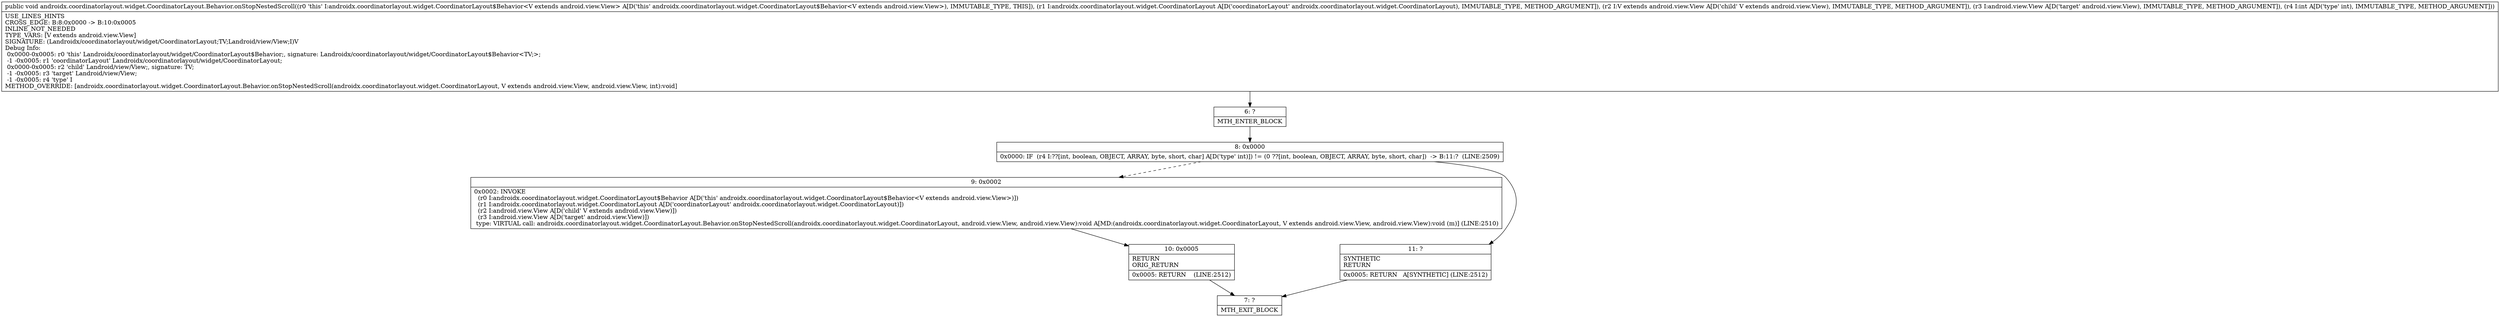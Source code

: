 digraph "CFG forandroidx.coordinatorlayout.widget.CoordinatorLayout.Behavior.onStopNestedScroll(Landroidx\/coordinatorlayout\/widget\/CoordinatorLayout;Landroid\/view\/View;Landroid\/view\/View;I)V" {
Node_6 [shape=record,label="{6\:\ ?|MTH_ENTER_BLOCK\l}"];
Node_8 [shape=record,label="{8\:\ 0x0000|0x0000: IF  (r4 I:??[int, boolean, OBJECT, ARRAY, byte, short, char] A[D('type' int)]) != (0 ??[int, boolean, OBJECT, ARRAY, byte, short, char])  \-\> B:11:?  (LINE:2509)\l}"];
Node_9 [shape=record,label="{9\:\ 0x0002|0x0002: INVOKE  \l  (r0 I:androidx.coordinatorlayout.widget.CoordinatorLayout$Behavior A[D('this' androidx.coordinatorlayout.widget.CoordinatorLayout$Behavior\<V extends android.view.View\>)])\l  (r1 I:androidx.coordinatorlayout.widget.CoordinatorLayout A[D('coordinatorLayout' androidx.coordinatorlayout.widget.CoordinatorLayout)])\l  (r2 I:android.view.View A[D('child' V extends android.view.View)])\l  (r3 I:android.view.View A[D('target' android.view.View)])\l type: VIRTUAL call: androidx.coordinatorlayout.widget.CoordinatorLayout.Behavior.onStopNestedScroll(androidx.coordinatorlayout.widget.CoordinatorLayout, android.view.View, android.view.View):void A[MD:(androidx.coordinatorlayout.widget.CoordinatorLayout, V extends android.view.View, android.view.View):void (m)] (LINE:2510)\l}"];
Node_10 [shape=record,label="{10\:\ 0x0005|RETURN\lORIG_RETURN\l|0x0005: RETURN    (LINE:2512)\l}"];
Node_7 [shape=record,label="{7\:\ ?|MTH_EXIT_BLOCK\l}"];
Node_11 [shape=record,label="{11\:\ ?|SYNTHETIC\lRETURN\l|0x0005: RETURN   A[SYNTHETIC] (LINE:2512)\l}"];
MethodNode[shape=record,label="{public void androidx.coordinatorlayout.widget.CoordinatorLayout.Behavior.onStopNestedScroll((r0 'this' I:androidx.coordinatorlayout.widget.CoordinatorLayout$Behavior\<V extends android.view.View\> A[D('this' androidx.coordinatorlayout.widget.CoordinatorLayout$Behavior\<V extends android.view.View\>), IMMUTABLE_TYPE, THIS]), (r1 I:androidx.coordinatorlayout.widget.CoordinatorLayout A[D('coordinatorLayout' androidx.coordinatorlayout.widget.CoordinatorLayout), IMMUTABLE_TYPE, METHOD_ARGUMENT]), (r2 I:V extends android.view.View A[D('child' V extends android.view.View), IMMUTABLE_TYPE, METHOD_ARGUMENT]), (r3 I:android.view.View A[D('target' android.view.View), IMMUTABLE_TYPE, METHOD_ARGUMENT]), (r4 I:int A[D('type' int), IMMUTABLE_TYPE, METHOD_ARGUMENT]))  | USE_LINES_HINTS\lCROSS_EDGE: B:8:0x0000 \-\> B:10:0x0005\lINLINE_NOT_NEEDED\lTYPE_VARS: [V extends android.view.View]\lSIGNATURE: (Landroidx\/coordinatorlayout\/widget\/CoordinatorLayout;TV;Landroid\/view\/View;I)V\lDebug Info:\l  0x0000\-0x0005: r0 'this' Landroidx\/coordinatorlayout\/widget\/CoordinatorLayout$Behavior;, signature: Landroidx\/coordinatorlayout\/widget\/CoordinatorLayout$Behavior\<TV;\>;\l  \-1 \-0x0005: r1 'coordinatorLayout' Landroidx\/coordinatorlayout\/widget\/CoordinatorLayout;\l  0x0000\-0x0005: r2 'child' Landroid\/view\/View;, signature: TV;\l  \-1 \-0x0005: r3 'target' Landroid\/view\/View;\l  \-1 \-0x0005: r4 'type' I\lMETHOD_OVERRIDE: [androidx.coordinatorlayout.widget.CoordinatorLayout.Behavior.onStopNestedScroll(androidx.coordinatorlayout.widget.CoordinatorLayout, V extends android.view.View, android.view.View, int):void]\l}"];
MethodNode -> Node_6;Node_6 -> Node_8;
Node_8 -> Node_9[style=dashed];
Node_8 -> Node_11;
Node_9 -> Node_10;
Node_10 -> Node_7;
Node_11 -> Node_7;
}

